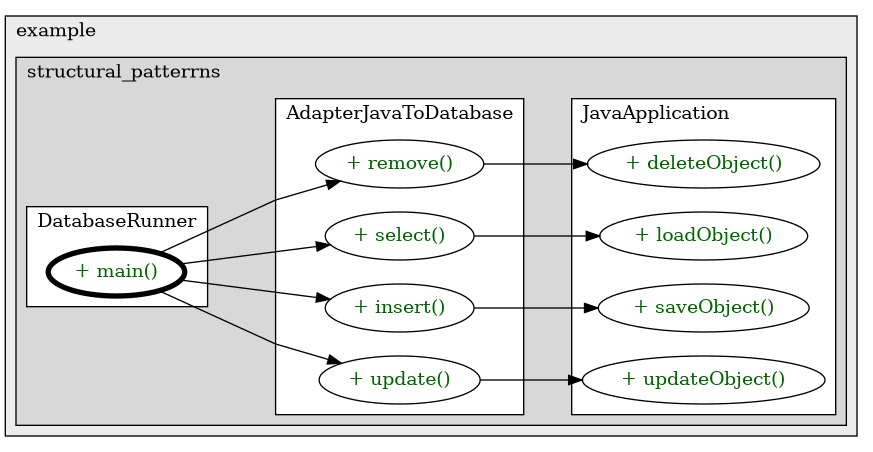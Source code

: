 @startuml

/' diagram meta data start
config=CallConfiguration;
{
  "rootMethod": "org.example.structural_patterrns.adapter.DatabaseRunner#main(String[])",
  "projectClassification": {
    "searchMode": "OpenProject", // OpenProject, AllProjects
    "includedProjects": "",
    "pathEndKeywords": "*.impl",
    "isClientPath": "",
    "isClientName": "",
    "isTestPath": "",
    "isTestName": "",
    "isMappingPath": "",
    "isMappingName": "",
    "isDataAccessPath": "",
    "isDataAccessName": "",
    "isDataStructurePath": "",
    "isDataStructureName": "",
    "isInterfaceStructuresPath": "",
    "isInterfaceStructuresName": "",
    "isEntryPointPath": "",
    "isEntryPointName": "",
    "treatFinalFieldsAsMandatory": false
  },
  "graphRestriction": {
    "classPackageExcludeFilter": "",
    "classPackageIncludeFilter": "",
    "classNameExcludeFilter": "",
    "classNameIncludeFilter": "",
    "methodNameExcludeFilter": "",
    "methodNameIncludeFilter": "",
    "removeByInheritance": "", // inheritance/annotation based filtering is done in a second step
    "removeByAnnotation": "",
    "removeByClassPackage": "", // cleanup the graph after inheritance/annotation based filtering is done
    "removeByClassName": "",
    "cutMappings": false,
    "cutEnum": true,
    "cutTests": true,
    "cutClient": true,
    "cutDataAccess": true,
    "cutInterfaceStructures": true,
    "cutDataStructures": true,
    "cutGetterAndSetter": true,
    "cutConstructors": true
  },
  "graphTraversal": {
    "forwardDepth": 3,
    "backwardDepth": 3,
    "classPackageExcludeFilter": "",
    "classPackageIncludeFilter": "",
    "classNameExcludeFilter": "",
    "classNameIncludeFilter": "",
    "methodNameExcludeFilter": "",
    "methodNameIncludeFilter": "",
    "hideMappings": false,
    "hideDataStructures": false,
    "hidePrivateMethods": true,
    "hideInterfaceCalls": true, // indirection: implementation -> interface (is hidden) -> implementation
    "onlyShowApplicationEntryPoints": false, // root node is included
    "useMethodCallsForStructureDiagram": "ForwardOnly" // ForwardOnly, BothDirections, No
  },
  "details": {
    "aggregation": "GroupByClass", // ByClass, GroupByClass, None
    "showMethodParametersTypes": false,
    "showMethodParametersNames": false,
    "showMethodReturnType": false,
    "showPackageLevels": 2,
    "showCallOrder": false,
    "edgeMode": "MethodsOnly", // TypesOnly, MethodsOnly, TypesAndMethods, MethodsAndDirectTypeUsage
    "showDetailedClassStructure": false
  },
  "rootClass": "org.example.structural_patterrns.adapter.DatabaseRunner",
  "extensionCallbackMethod": "" // qualified.class.name#methodName - signature: public static String method(String)
}
diagram meta data end '/



digraph g {
    rankdir="LR"
    splines=polyline
    

'nodes 
subgraph cluster_1322970774 { 
   	label=example
	labeljust=l
	fillcolor="#ececec"
	style=filled
   
   subgraph cluster_698294651 { 
   	label=structural_patterrns
	labeljust=l
	fillcolor="#d8d8d8"
	style=filled
   
   subgraph cluster_211747226 { 
   	label=JavaApplication
	labeljust=l
	fillcolor=white
	style=filled
   
   JavaApplication2004829530XXXdeleteObject0[
	label="+ deleteObject()"
	style=filled
	fillcolor=white
	tooltip="JavaApplication

null"
	fontcolor=darkgreen
];

JavaApplication2004829530XXXloadObject0[
	label="+ loadObject()"
	style=filled
	fillcolor=white
	tooltip="JavaApplication

null"
	fontcolor=darkgreen
];

JavaApplication2004829530XXXsaveObject0[
	label="+ saveObject()"
	style=filled
	fillcolor=white
	tooltip="JavaApplication

null"
	fontcolor=darkgreen
];

JavaApplication2004829530XXXupdateObject0[
	label="+ updateObject()"
	style=filled
	fillcolor=white
	tooltip="JavaApplication

null"
	fontcolor=darkgreen
];
} 

subgraph cluster_536453901 { 
   	label=DatabaseRunner
	labeljust=l
	fillcolor=white
	style=filled
   
   DatabaseRunner2004829530XXXmain1859653459[
	label="+ main()"
	style=filled
	fillcolor=white
	tooltip="DatabaseRunner

null"
	penwidth=4
	fontcolor=darkgreen
];
} 

subgraph cluster_625543327 { 
   	label=AdapterJavaToDatabase
	labeljust=l
	fillcolor=white
	style=filled
   
   AdapterJavaToDatabase2004829530XXXinsert0[
	label="+ insert()"
	style=filled
	fillcolor=white
	tooltip="AdapterJavaToDatabase

null"
	fontcolor=darkgreen
];

AdapterJavaToDatabase2004829530XXXremove0[
	label="+ remove()"
	style=filled
	fillcolor=white
	tooltip="AdapterJavaToDatabase

null"
	fontcolor=darkgreen
];

AdapterJavaToDatabase2004829530XXXselect0[
	label="+ select()"
	style=filled
	fillcolor=white
	tooltip="AdapterJavaToDatabase

null"
	fontcolor=darkgreen
];

AdapterJavaToDatabase2004829530XXXupdate0[
	label="+ update()"
	style=filled
	fillcolor=white
	tooltip="AdapterJavaToDatabase

null"
	fontcolor=darkgreen
];
} 
} 
} 

'edges    
AdapterJavaToDatabase2004829530XXXinsert0 -> JavaApplication2004829530XXXsaveObject0;
AdapterJavaToDatabase2004829530XXXremove0 -> JavaApplication2004829530XXXdeleteObject0;
AdapterJavaToDatabase2004829530XXXselect0 -> JavaApplication2004829530XXXloadObject0;
AdapterJavaToDatabase2004829530XXXupdate0 -> JavaApplication2004829530XXXupdateObject0;
DatabaseRunner2004829530XXXmain1859653459 -> AdapterJavaToDatabase2004829530XXXinsert0;
DatabaseRunner2004829530XXXmain1859653459 -> AdapterJavaToDatabase2004829530XXXremove0;
DatabaseRunner2004829530XXXmain1859653459 -> AdapterJavaToDatabase2004829530XXXselect0;
DatabaseRunner2004829530XXXmain1859653459 -> AdapterJavaToDatabase2004829530XXXupdate0;
    
}
@enduml